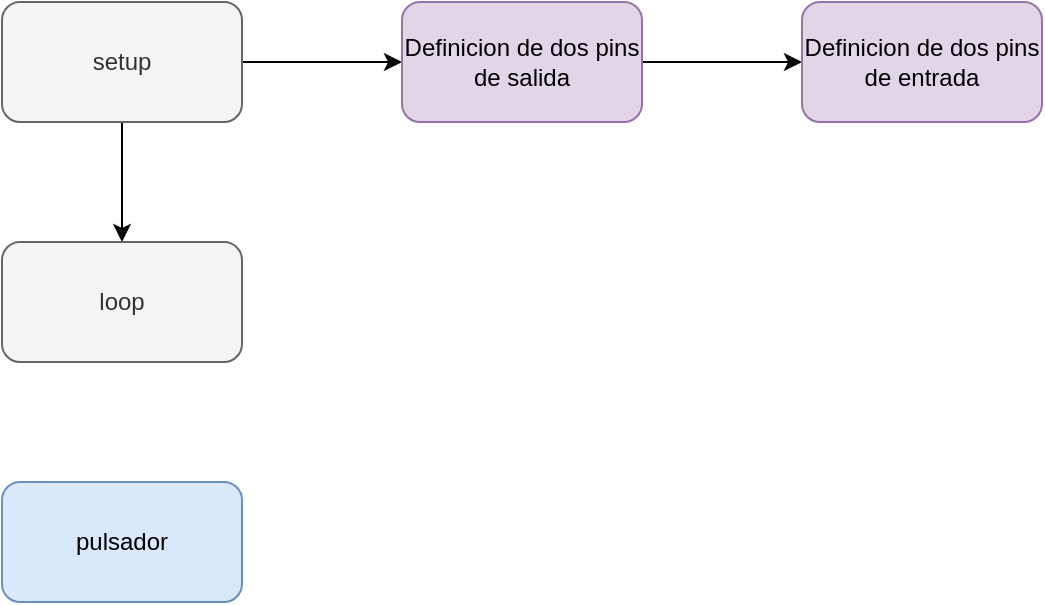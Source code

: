 <mxfile version="13.7.5" type="github">
  <diagram id="EPzS_-X5WxEP48OquIpx" name="Page-1">
    <mxGraphModel dx="1038" dy="609" grid="1" gridSize="10" guides="1" tooltips="1" connect="1" arrows="1" fold="1" page="1" pageScale="1" pageWidth="850" pageHeight="1100" math="0" shadow="0">
      <root>
        <mxCell id="0" />
        <mxCell id="1" parent="0" />
        <mxCell id="BUa6W3uaxPoixpMAixVZ-5" value="" style="edgeStyle=orthogonalEdgeStyle;rounded=0;orthogonalLoop=1;jettySize=auto;html=1;fontColor=#000000;" edge="1" parent="1" source="BUa6W3uaxPoixpMAixVZ-1" target="BUa6W3uaxPoixpMAixVZ-3">
          <mxGeometry relative="1" as="geometry" />
        </mxCell>
        <mxCell id="BUa6W3uaxPoixpMAixVZ-7" value="" style="edgeStyle=orthogonalEdgeStyle;rounded=0;orthogonalLoop=1;jettySize=auto;html=1;fontColor=#000000;" edge="1" parent="1" source="BUa6W3uaxPoixpMAixVZ-1" target="BUa6W3uaxPoixpMAixVZ-2">
          <mxGeometry relative="1" as="geometry" />
        </mxCell>
        <mxCell id="BUa6W3uaxPoixpMAixVZ-1" value="setup" style="rounded=1;whiteSpace=wrap;html=1;fillColor=#f5f5f5;strokeColor=#666666;fontColor=#333333;" vertex="1" parent="1">
          <mxGeometry x="240" y="80" width="120" height="60" as="geometry" />
        </mxCell>
        <mxCell id="BUa6W3uaxPoixpMAixVZ-2" value="loop" style="rounded=1;whiteSpace=wrap;html=1;fillColor=#f5f5f5;strokeColor=#666666;fontColor=#333333;" vertex="1" parent="1">
          <mxGeometry x="240" y="200" width="120" height="60" as="geometry" />
        </mxCell>
        <mxCell id="BUa6W3uaxPoixpMAixVZ-6" value="" style="edgeStyle=orthogonalEdgeStyle;rounded=0;orthogonalLoop=1;jettySize=auto;html=1;fontColor=#000000;" edge="1" parent="1" source="BUa6W3uaxPoixpMAixVZ-3" target="BUa6W3uaxPoixpMAixVZ-4">
          <mxGeometry relative="1" as="geometry" />
        </mxCell>
        <mxCell id="BUa6W3uaxPoixpMAixVZ-3" value="Definicion de dos pins de salida" style="rounded=1;whiteSpace=wrap;html=1;fillColor=#e1d5e7;strokeColor=#9673a6;" vertex="1" parent="1">
          <mxGeometry x="440" y="80" width="120" height="60" as="geometry" />
        </mxCell>
        <mxCell id="BUa6W3uaxPoixpMAixVZ-4" value="Definicion de dos pins de entrada" style="rounded=1;whiteSpace=wrap;html=1;fillColor=#e1d5e7;strokeColor=#9673a6;" vertex="1" parent="1">
          <mxGeometry x="640" y="80" width="120" height="60" as="geometry" />
        </mxCell>
        <mxCell id="BUa6W3uaxPoixpMAixVZ-8" value="pulsador" style="rounded=1;whiteSpace=wrap;html=1;fillColor=#dae8fc;strokeColor=#6c8ebf;" vertex="1" parent="1">
          <mxGeometry x="240" y="320" width="120" height="60" as="geometry" />
        </mxCell>
      </root>
    </mxGraphModel>
  </diagram>
</mxfile>
